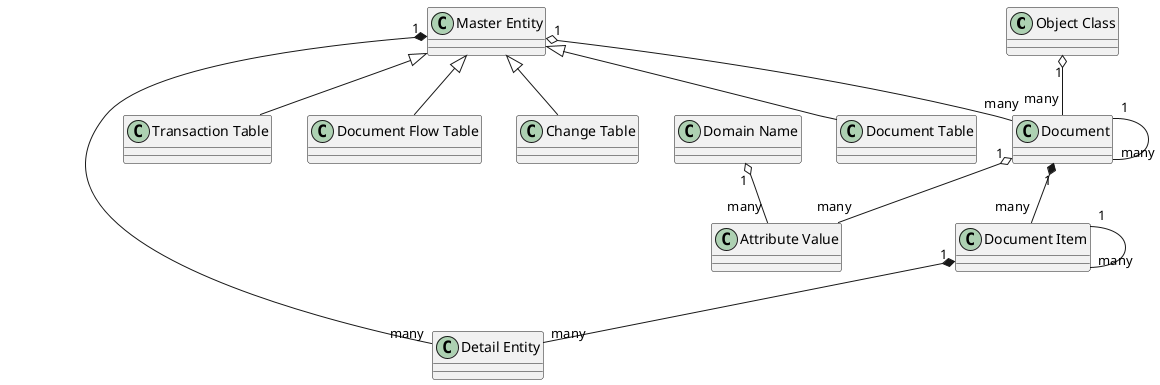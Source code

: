 @startuml
"Object Class" "1" o-- "many" "Document"
"Master Entity" "1" o-- "many" "Document"
"Document" "1" *-- "many" "Document Item"
"Master Entity" "1" *-- "many" "Detail Entity"
"Document Item" "1" *-- "many" "Detail Entity"
"Document" "1" - "many" "Document"
"Document Item" "1" - "many" "Document Item"
"Master Entity" <|-- "Document Table"
"Master Entity" <|-- "Transaction Table"
"Master Entity" <|-- "Document Flow Table"
"Master Entity" <|-- "Change Table"
"Document" "1" o-- "many" "Attribute Value"
"Domain Name" "1" o-- "many" "Attribute Value"
